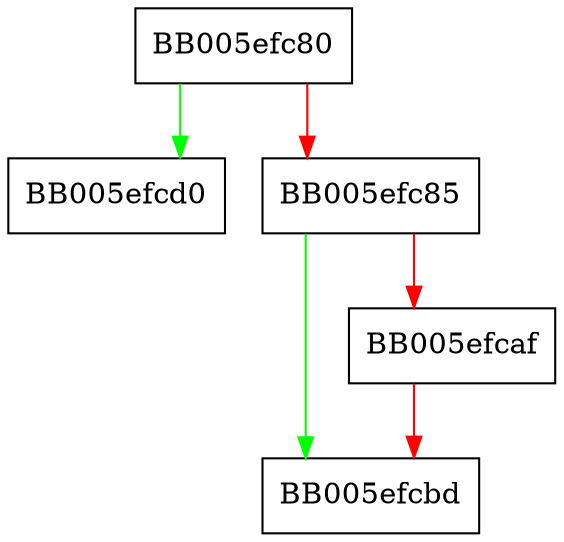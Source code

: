 digraph CRYPTO_strdup {
  node [shape="box"];
  graph [splines=ortho];
  BB005efc80 -> BB005efcd0 [color="green"];
  BB005efc80 -> BB005efc85 [color="red"];
  BB005efc85 -> BB005efcbd [color="green"];
  BB005efc85 -> BB005efcaf [color="red"];
  BB005efcaf -> BB005efcbd [color="red"];
}